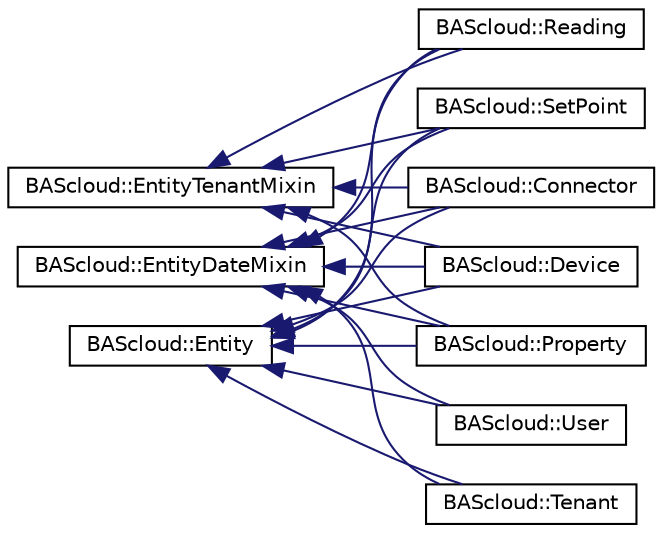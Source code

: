 digraph "Graphical Class Hierarchy"
{
 // LATEX_PDF_SIZE
  edge [fontname="Helvetica",fontsize="10",labelfontname="Helvetica",labelfontsize="10"];
  node [fontname="Helvetica",fontsize="10",shape=record];
  rankdir="LR";
  Node22 [label="BAScloud::Entity",height=0.2,width=0.4,color="black", fillcolor="white", style="filled",URL="$classBAScloud_1_1Entity.html",tooltip="Base class modeling a BAScloud entity."];
  Node22 -> Node1 [dir="back",color="midnightblue",fontsize="10",style="solid",fontname="Helvetica"];
  Node1 [label="BAScloud::Connector",height=0.2,width=0.4,color="black", fillcolor="white", style="filled",URL="$classBAScloud_1_1Connector.html",tooltip="A Connector entity represents a BAScloud Connector in a property/building."];
  Node22 -> Node2 [dir="back",color="midnightblue",fontsize="10",style="solid",fontname="Helvetica"];
  Node2 [label="BAScloud::Device",height=0.2,width=0.4,color="black", fillcolor="white", style="filled",URL="$classBAScloud_1_1Device.html",tooltip="A device entity represents a sensor or actor in a property/building."];
  Node22 -> Node3 [dir="back",color="midnightblue",fontsize="10",style="solid",fontname="Helvetica"];
  Node3 [label="BAScloud::Property",height=0.2,width=0.4,color="black", fillcolor="white", style="filled",URL="$classBAScloud_1_1Property.html",tooltip="A Property entity represents a building or location in the BAScloud."];
  Node22 -> Node4 [dir="back",color="midnightblue",fontsize="10",style="solid",fontname="Helvetica"];
  Node4 [label="BAScloud::Reading",height=0.2,width=0.4,color="black", fillcolor="white", style="filled",URL="$classBAScloud_1_1Reading.html",tooltip="A Reading entity represents a reading from a sensor or actor (Device) in a building (Property)."];
  Node22 -> Node5 [dir="back",color="midnightblue",fontsize="10",style="solid",fontname="Helvetica"];
  Node5 [label="BAScloud::SetPoint",height=0.2,width=0.4,color="black", fillcolor="white", style="filled",URL="$classBAScloud_1_1SetPoint.html",tooltip="A SetPoint entity represents a future set point for a sensor or actor (Device) in a building (Propert..."];
  Node22 -> Node19 [dir="back",color="midnightblue",fontsize="10",style="solid",fontname="Helvetica"];
  Node19 [label="BAScloud::Tenant",height=0.2,width=0.4,color="black", fillcolor="white", style="filled",URL="$classBAScloud_1_1Tenant.html",tooltip="A Tenant entity represents a customer/tenant in the BAScloud."];
  Node22 -> Node20 [dir="back",color="midnightblue",fontsize="10",style="solid",fontname="Helvetica"];
  Node20 [label="BAScloud::User",height=0.2,width=0.4,color="black", fillcolor="white", style="filled",URL="$classBAScloud_1_1User.html",tooltip="A User entity represents a API user of the BAScloud."];
  Node18 [label="BAScloud::EntityDateMixin",height=0.2,width=0.4,color="black", fillcolor="white", style="filled",URL="$classBAScloud_1_1EntityDateMixin.html",tooltip="Mixin class that adds datetime functionality and attributes."];
  Node18 -> Node1 [dir="back",color="midnightblue",fontsize="10",style="solid",fontname="Helvetica"];
  Node18 -> Node2 [dir="back",color="midnightblue",fontsize="10",style="solid",fontname="Helvetica"];
  Node18 -> Node3 [dir="back",color="midnightblue",fontsize="10",style="solid",fontname="Helvetica"];
  Node18 -> Node4 [dir="back",color="midnightblue",fontsize="10",style="solid",fontname="Helvetica"];
  Node18 -> Node5 [dir="back",color="midnightblue",fontsize="10",style="solid",fontname="Helvetica"];
  Node18 -> Node19 [dir="back",color="midnightblue",fontsize="10",style="solid",fontname="Helvetica"];
  Node18 -> Node20 [dir="back",color="midnightblue",fontsize="10",style="solid",fontname="Helvetica"];
  Node0 [label="BAScloud::EntityTenantMixin",height=0.2,width=0.4,color="black", fillcolor="white", style="filled",URL="$classBAScloud_1_1EntityTenantMixin.html",tooltip="Mixin class that adds functionality and attributes to associate a Tenant to a Entity object."];
  Node0 -> Node1 [dir="back",color="midnightblue",fontsize="10",style="solid",fontname="Helvetica"];
  Node0 -> Node2 [dir="back",color="midnightblue",fontsize="10",style="solid",fontname="Helvetica"];
  Node0 -> Node3 [dir="back",color="midnightblue",fontsize="10",style="solid",fontname="Helvetica"];
  Node0 -> Node4 [dir="back",color="midnightblue",fontsize="10",style="solid",fontname="Helvetica"];
  Node0 -> Node5 [dir="back",color="midnightblue",fontsize="10",style="solid",fontname="Helvetica"];
}
